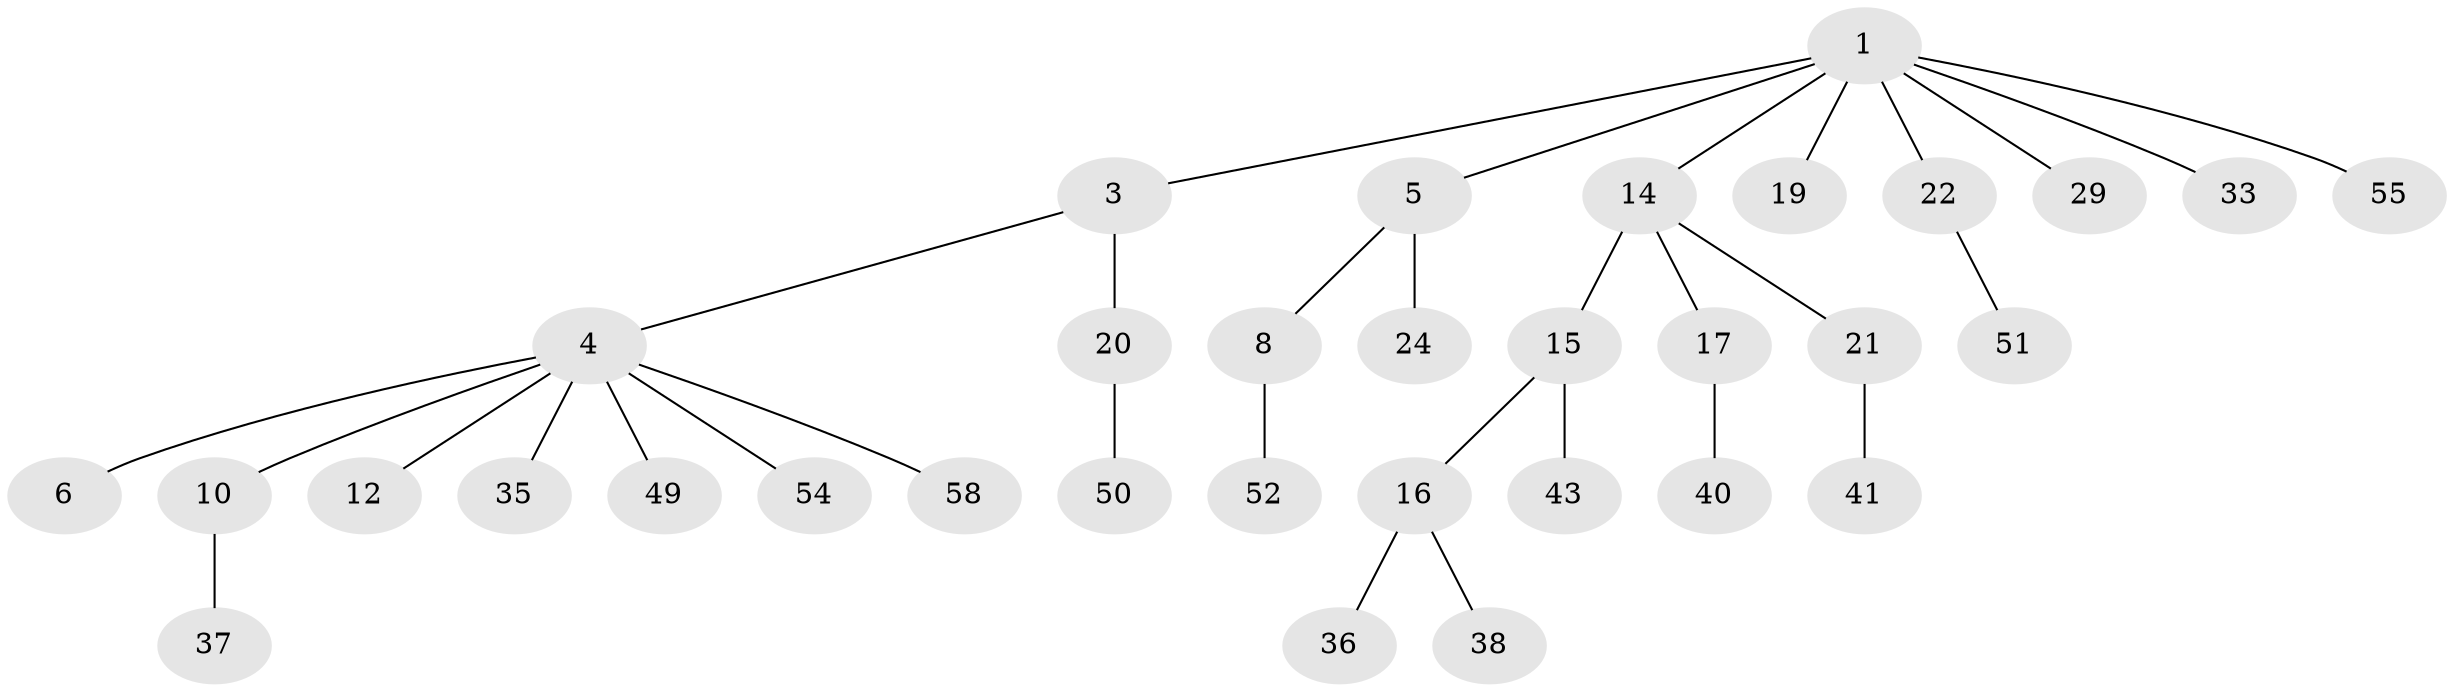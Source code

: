 // original degree distribution, {6: 0.030303030303030304, 4: 0.10606060606060606, 2: 0.25757575757575757, 1: 0.48484848484848486, 3: 0.12121212121212122}
// Generated by graph-tools (version 1.1) at 2025/15/03/09/25 04:15:35]
// undirected, 33 vertices, 32 edges
graph export_dot {
graph [start="1"]
  node [color=gray90,style=filled];
  1 [super="+2"];
  3 [super="+18+28"];
  4 [super="+9"];
  5 [super="+7"];
  6;
  8 [super="+11"];
  10;
  12;
  14;
  15 [super="+30"];
  16;
  17;
  19;
  20 [super="+25+27"];
  21 [super="+32"];
  22 [super="+47"];
  24;
  29;
  33;
  35;
  36;
  37;
  38;
  40 [super="+63"];
  41 [super="+53"];
  43 [super="+46"];
  49;
  50;
  51;
  52;
  54 [super="+65"];
  55;
  58;
  1 -- 3;
  1 -- 5;
  1 -- 14;
  1 -- 22;
  1 -- 33;
  1 -- 19;
  1 -- 29;
  1 -- 55;
  3 -- 4;
  3 -- 20;
  4 -- 6;
  4 -- 10;
  4 -- 49;
  4 -- 35;
  4 -- 54;
  4 -- 58;
  4 -- 12;
  5 -- 8;
  5 -- 24;
  8 -- 52;
  10 -- 37;
  14 -- 15;
  14 -- 17;
  14 -- 21;
  15 -- 16;
  15 -- 43;
  16 -- 36;
  16 -- 38;
  17 -- 40;
  20 -- 50;
  21 -- 41;
  22 -- 51;
}
